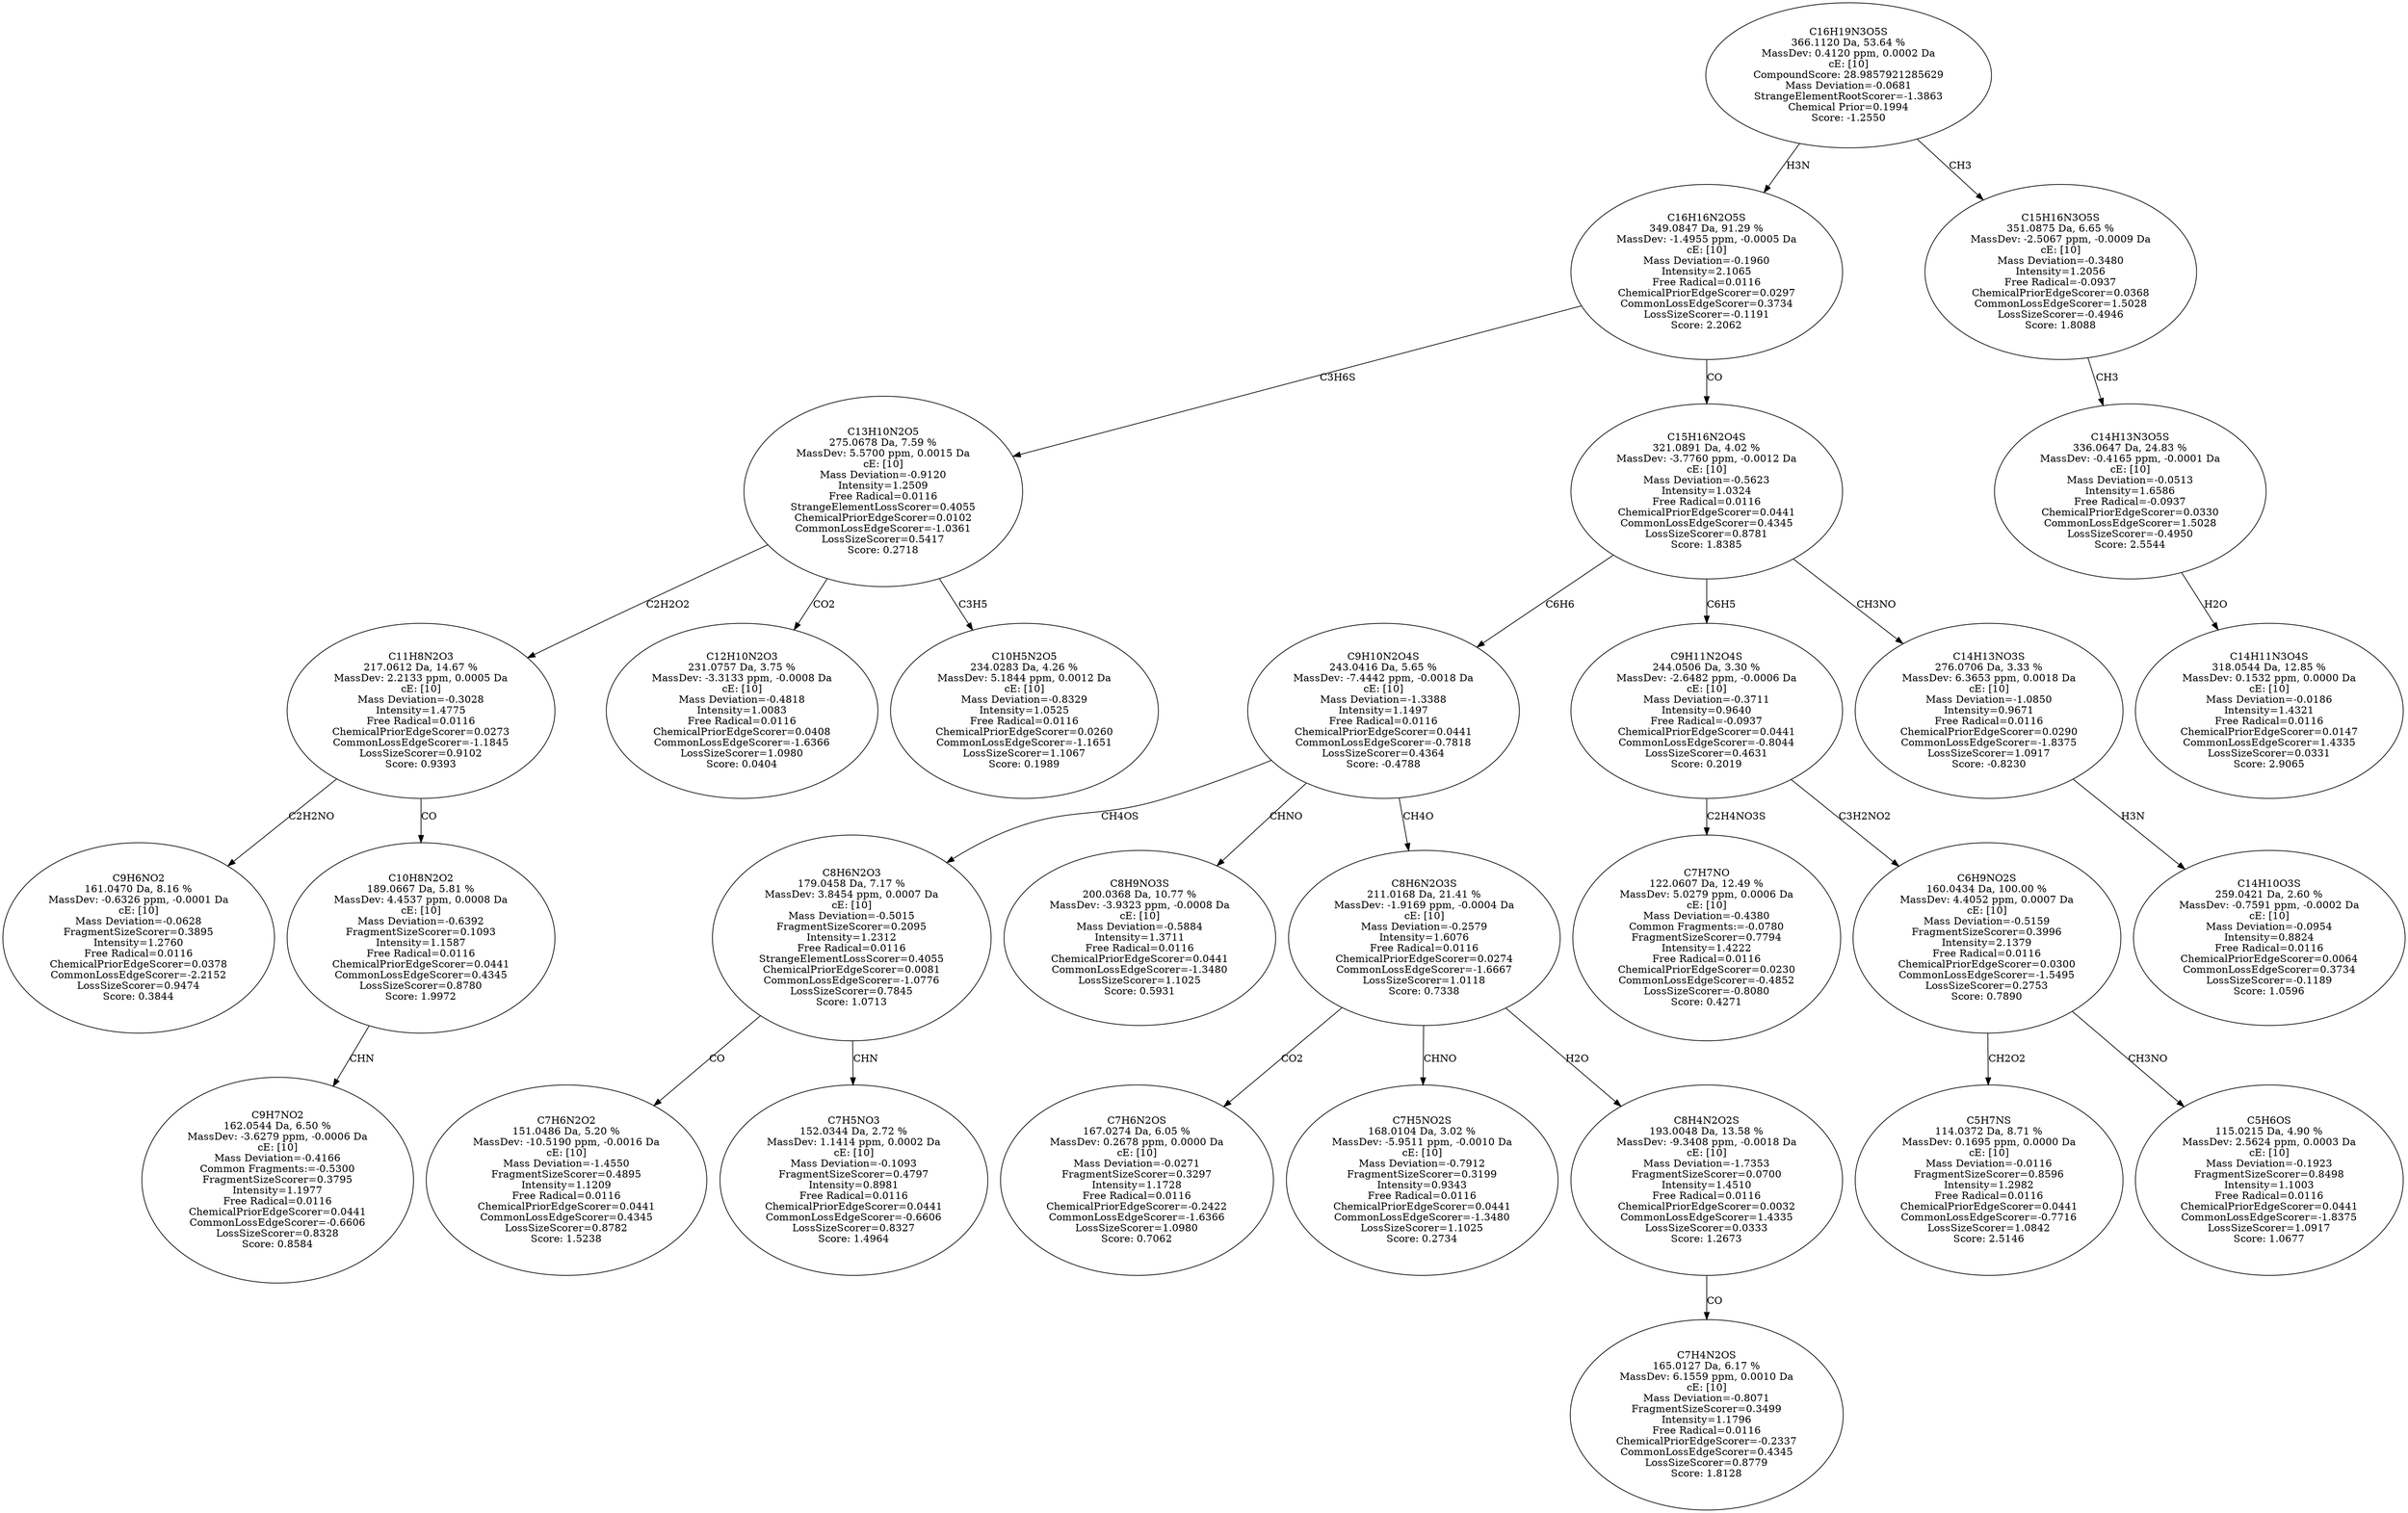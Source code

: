 strict digraph {
v1 [label="C9H6NO2\n161.0470 Da, 8.16 %\nMassDev: -0.6326 ppm, -0.0001 Da\ncE: [10]\nMass Deviation=-0.0628\nFragmentSizeScorer=0.3895\nIntensity=1.2760\nFree Radical=0.0116\nChemicalPriorEdgeScorer=0.0378\nCommonLossEdgeScorer=-2.2152\nLossSizeScorer=0.9474\nScore: 0.3844"];
v2 [label="C9H7NO2\n162.0544 Da, 6.50 %\nMassDev: -3.6279 ppm, -0.0006 Da\ncE: [10]\nMass Deviation=-0.4166\nCommon Fragments:=-0.5300\nFragmentSizeScorer=0.3795\nIntensity=1.1977\nFree Radical=0.0116\nChemicalPriorEdgeScorer=0.0441\nCommonLossEdgeScorer=-0.6606\nLossSizeScorer=0.8328\nScore: 0.8584"];
v3 [label="C10H8N2O2\n189.0667 Da, 5.81 %\nMassDev: 4.4537 ppm, 0.0008 Da\ncE: [10]\nMass Deviation=-0.6392\nFragmentSizeScorer=0.1093\nIntensity=1.1587\nFree Radical=0.0116\nChemicalPriorEdgeScorer=0.0441\nCommonLossEdgeScorer=0.4345\nLossSizeScorer=0.8780\nScore: 1.9972"];
v4 [label="C11H8N2O3\n217.0612 Da, 14.67 %\nMassDev: 2.2133 ppm, 0.0005 Da\ncE: [10]\nMass Deviation=-0.3028\nIntensity=1.4775\nFree Radical=0.0116\nChemicalPriorEdgeScorer=0.0273\nCommonLossEdgeScorer=-1.1845\nLossSizeScorer=0.9102\nScore: 0.9393"];
v5 [label="C12H10N2O3\n231.0757 Da, 3.75 %\nMassDev: -3.3133 ppm, -0.0008 Da\ncE: [10]\nMass Deviation=-0.4818\nIntensity=1.0083\nFree Radical=0.0116\nChemicalPriorEdgeScorer=0.0408\nCommonLossEdgeScorer=-1.6366\nLossSizeScorer=1.0980\nScore: 0.0404"];
v6 [label="C10H5N2O5\n234.0283 Da, 4.26 %\nMassDev: 5.1844 ppm, 0.0012 Da\ncE: [10]\nMass Deviation=-0.8329\nIntensity=1.0525\nFree Radical=0.0116\nChemicalPriorEdgeScorer=0.0260\nCommonLossEdgeScorer=-1.1651\nLossSizeScorer=1.1067\nScore: 0.1989"];
v7 [label="C13H10N2O5\n275.0678 Da, 7.59 %\nMassDev: 5.5700 ppm, 0.0015 Da\ncE: [10]\nMass Deviation=-0.9120\nIntensity=1.2509\nFree Radical=0.0116\nStrangeElementLossScorer=0.4055\nChemicalPriorEdgeScorer=0.0102\nCommonLossEdgeScorer=-1.0361\nLossSizeScorer=0.5417\nScore: 0.2718"];
v8 [label="C7H6N2O2\n151.0486 Da, 5.20 %\nMassDev: -10.5190 ppm, -0.0016 Da\ncE: [10]\nMass Deviation=-1.4550\nFragmentSizeScorer=0.4895\nIntensity=1.1209\nFree Radical=0.0116\nChemicalPriorEdgeScorer=0.0441\nCommonLossEdgeScorer=0.4345\nLossSizeScorer=0.8782\nScore: 1.5238"];
v9 [label="C7H5NO3\n152.0344 Da, 2.72 %\nMassDev: 1.1414 ppm, 0.0002 Da\ncE: [10]\nMass Deviation=-0.1093\nFragmentSizeScorer=0.4797\nIntensity=0.8981\nFree Radical=0.0116\nChemicalPriorEdgeScorer=0.0441\nCommonLossEdgeScorer=-0.6606\nLossSizeScorer=0.8327\nScore: 1.4964"];
v10 [label="C8H6N2O3\n179.0458 Da, 7.17 %\nMassDev: 3.8454 ppm, 0.0007 Da\ncE: [10]\nMass Deviation=-0.5015\nFragmentSizeScorer=0.2095\nIntensity=1.2312\nFree Radical=0.0116\nStrangeElementLossScorer=0.4055\nChemicalPriorEdgeScorer=0.0081\nCommonLossEdgeScorer=-1.0776\nLossSizeScorer=0.7845\nScore: 1.0713"];
v11 [label="C8H9NO3S\n200.0368 Da, 10.77 %\nMassDev: -3.9323 ppm, -0.0008 Da\ncE: [10]\nMass Deviation=-0.5884\nIntensity=1.3711\nFree Radical=0.0116\nChemicalPriorEdgeScorer=0.0441\nCommonLossEdgeScorer=-1.3480\nLossSizeScorer=1.1025\nScore: 0.5931"];
v12 [label="C7H6N2OS\n167.0274 Da, 6.05 %\nMassDev: 0.2678 ppm, 0.0000 Da\ncE: [10]\nMass Deviation=-0.0271\nFragmentSizeScorer=0.3297\nIntensity=1.1728\nFree Radical=0.0116\nChemicalPriorEdgeScorer=-0.2422\nCommonLossEdgeScorer=-1.6366\nLossSizeScorer=1.0980\nScore: 0.7062"];
v13 [label="C7H5NO2S\n168.0104 Da, 3.02 %\nMassDev: -5.9511 ppm, -0.0010 Da\ncE: [10]\nMass Deviation=-0.7912\nFragmentSizeScorer=0.3199\nIntensity=0.9343\nFree Radical=0.0116\nChemicalPriorEdgeScorer=0.0441\nCommonLossEdgeScorer=-1.3480\nLossSizeScorer=1.1025\nScore: 0.2734"];
v14 [label="C7H4N2OS\n165.0127 Da, 6.17 %\nMassDev: 6.1559 ppm, 0.0010 Da\ncE: [10]\nMass Deviation=-0.8071\nFragmentSizeScorer=0.3499\nIntensity=1.1796\nFree Radical=0.0116\nChemicalPriorEdgeScorer=-0.2337\nCommonLossEdgeScorer=0.4345\nLossSizeScorer=0.8779\nScore: 1.8128"];
v15 [label="C8H4N2O2S\n193.0048 Da, 13.58 %\nMassDev: -9.3408 ppm, -0.0018 Da\ncE: [10]\nMass Deviation=-1.7353\nFragmentSizeScorer=0.0700\nIntensity=1.4510\nFree Radical=0.0116\nChemicalPriorEdgeScorer=0.0032\nCommonLossEdgeScorer=1.4335\nLossSizeScorer=0.0333\nScore: 1.2673"];
v16 [label="C8H6N2O3S\n211.0168 Da, 21.41 %\nMassDev: -1.9169 ppm, -0.0004 Da\ncE: [10]\nMass Deviation=-0.2579\nIntensity=1.6076\nFree Radical=0.0116\nChemicalPriorEdgeScorer=0.0274\nCommonLossEdgeScorer=-1.6667\nLossSizeScorer=1.0118\nScore: 0.7338"];
v17 [label="C9H10N2O4S\n243.0416 Da, 5.65 %\nMassDev: -7.4442 ppm, -0.0018 Da\ncE: [10]\nMass Deviation=-1.3388\nIntensity=1.1497\nFree Radical=0.0116\nChemicalPriorEdgeScorer=0.0441\nCommonLossEdgeScorer=-0.7818\nLossSizeScorer=0.4364\nScore: -0.4788"];
v18 [label="C7H7NO\n122.0607 Da, 12.49 %\nMassDev: 5.0279 ppm, 0.0006 Da\ncE: [10]\nMass Deviation=-0.4380\nCommon Fragments:=-0.0780\nFragmentSizeScorer=0.7794\nIntensity=1.4222\nFree Radical=0.0116\nChemicalPriorEdgeScorer=0.0230\nCommonLossEdgeScorer=-0.4852\nLossSizeScorer=-0.8080\nScore: 0.4271"];
v19 [label="C5H7NS\n114.0372 Da, 8.71 %\nMassDev: 0.1695 ppm, 0.0000 Da\ncE: [10]\nMass Deviation=-0.0116\nFragmentSizeScorer=0.8596\nIntensity=1.2982\nFree Radical=0.0116\nChemicalPriorEdgeScorer=0.0441\nCommonLossEdgeScorer=-0.7716\nLossSizeScorer=1.0842\nScore: 2.5146"];
v20 [label="C5H6OS\n115.0215 Da, 4.90 %\nMassDev: 2.5624 ppm, 0.0003 Da\ncE: [10]\nMass Deviation=-0.1923\nFragmentSizeScorer=0.8498\nIntensity=1.1003\nFree Radical=0.0116\nChemicalPriorEdgeScorer=0.0441\nCommonLossEdgeScorer=-1.8375\nLossSizeScorer=1.0917\nScore: 1.0677"];
v21 [label="C6H9NO2S\n160.0434 Da, 100.00 %\nMassDev: 4.4052 ppm, 0.0007 Da\ncE: [10]\nMass Deviation=-0.5159\nFragmentSizeScorer=0.3996\nIntensity=2.1379\nFree Radical=0.0116\nChemicalPriorEdgeScorer=0.0300\nCommonLossEdgeScorer=-1.5495\nLossSizeScorer=0.2753\nScore: 0.7890"];
v22 [label="C9H11N2O4S\n244.0506 Da, 3.30 %\nMassDev: -2.6482 ppm, -0.0006 Da\ncE: [10]\nMass Deviation=-0.3711\nIntensity=0.9640\nFree Radical=-0.0937\nChemicalPriorEdgeScorer=0.0441\nCommonLossEdgeScorer=-0.8044\nLossSizeScorer=0.4631\nScore: 0.2019"];
v23 [label="C14H10O3S\n259.0421 Da, 2.60 %\nMassDev: -0.7591 ppm, -0.0002 Da\ncE: [10]\nMass Deviation=-0.0954\nIntensity=0.8824\nFree Radical=0.0116\nChemicalPriorEdgeScorer=0.0064\nCommonLossEdgeScorer=0.3734\nLossSizeScorer=-0.1189\nScore: 1.0596"];
v24 [label="C14H13NO3S\n276.0706 Da, 3.33 %\nMassDev: 6.3653 ppm, 0.0018 Da\ncE: [10]\nMass Deviation=-1.0850\nIntensity=0.9671\nFree Radical=0.0116\nChemicalPriorEdgeScorer=0.0290\nCommonLossEdgeScorer=-1.8375\nLossSizeScorer=1.0917\nScore: -0.8230"];
v25 [label="C15H16N2O4S\n321.0891 Da, 4.02 %\nMassDev: -3.7760 ppm, -0.0012 Da\ncE: [10]\nMass Deviation=-0.5623\nIntensity=1.0324\nFree Radical=0.0116\nChemicalPriorEdgeScorer=0.0441\nCommonLossEdgeScorer=0.4345\nLossSizeScorer=0.8781\nScore: 1.8385"];
v26 [label="C16H16N2O5S\n349.0847 Da, 91.29 %\nMassDev: -1.4955 ppm, -0.0005 Da\ncE: [10]\nMass Deviation=-0.1960\nIntensity=2.1065\nFree Radical=0.0116\nChemicalPriorEdgeScorer=0.0297\nCommonLossEdgeScorer=0.3734\nLossSizeScorer=-0.1191\nScore: 2.2062"];
v27 [label="C14H11N3O4S\n318.0544 Da, 12.85 %\nMassDev: 0.1532 ppm, 0.0000 Da\ncE: [10]\nMass Deviation=-0.0186\nIntensity=1.4321\nFree Radical=0.0116\nChemicalPriorEdgeScorer=0.0147\nCommonLossEdgeScorer=1.4335\nLossSizeScorer=0.0331\nScore: 2.9065"];
v28 [label="C14H13N3O5S\n336.0647 Da, 24.83 %\nMassDev: -0.4165 ppm, -0.0001 Da\ncE: [10]\nMass Deviation=-0.0513\nIntensity=1.6586\nFree Radical=-0.0937\nChemicalPriorEdgeScorer=0.0330\nCommonLossEdgeScorer=1.5028\nLossSizeScorer=-0.4950\nScore: 2.5544"];
v29 [label="C15H16N3O5S\n351.0875 Da, 6.65 %\nMassDev: -2.5067 ppm, -0.0009 Da\ncE: [10]\nMass Deviation=-0.3480\nIntensity=1.2056\nFree Radical=-0.0937\nChemicalPriorEdgeScorer=0.0368\nCommonLossEdgeScorer=1.5028\nLossSizeScorer=-0.4946\nScore: 1.8088"];
v30 [label="C16H19N3O5S\n366.1120 Da, 53.64 %\nMassDev: 0.4120 ppm, 0.0002 Da\ncE: [10]\nCompoundScore: 28.9857921285629\nMass Deviation=-0.0681\nStrangeElementRootScorer=-1.3863\nChemical Prior=0.1994\nScore: -1.2550"];
v4 -> v1 [label="C2H2NO"];
v3 -> v2 [label="CHN"];
v4 -> v3 [label="CO"];
v7 -> v4 [label="C2H2O2"];
v7 -> v5 [label="CO2"];
v7 -> v6 [label="C3H5"];
v26 -> v7 [label="C3H6S"];
v10 -> v8 [label="CO"];
v10 -> v9 [label="CHN"];
v17 -> v10 [label="CH4OS"];
v17 -> v11 [label="CHNO"];
v16 -> v12 [label="CO2"];
v16 -> v13 [label="CHNO"];
v15 -> v14 [label="CO"];
v16 -> v15 [label="H2O"];
v17 -> v16 [label="CH4O"];
v25 -> v17 [label="C6H6"];
v22 -> v18 [label="C2H4NO3S"];
v21 -> v19 [label="CH2O2"];
v21 -> v20 [label="CH3NO"];
v22 -> v21 [label="C3H2NO2"];
v25 -> v22 [label="C6H5"];
v24 -> v23 [label="H3N"];
v25 -> v24 [label="CH3NO"];
v26 -> v25 [label="CO"];
v30 -> v26 [label="H3N"];
v28 -> v27 [label="H2O"];
v29 -> v28 [label="CH3"];
v30 -> v29 [label="CH3"];
}